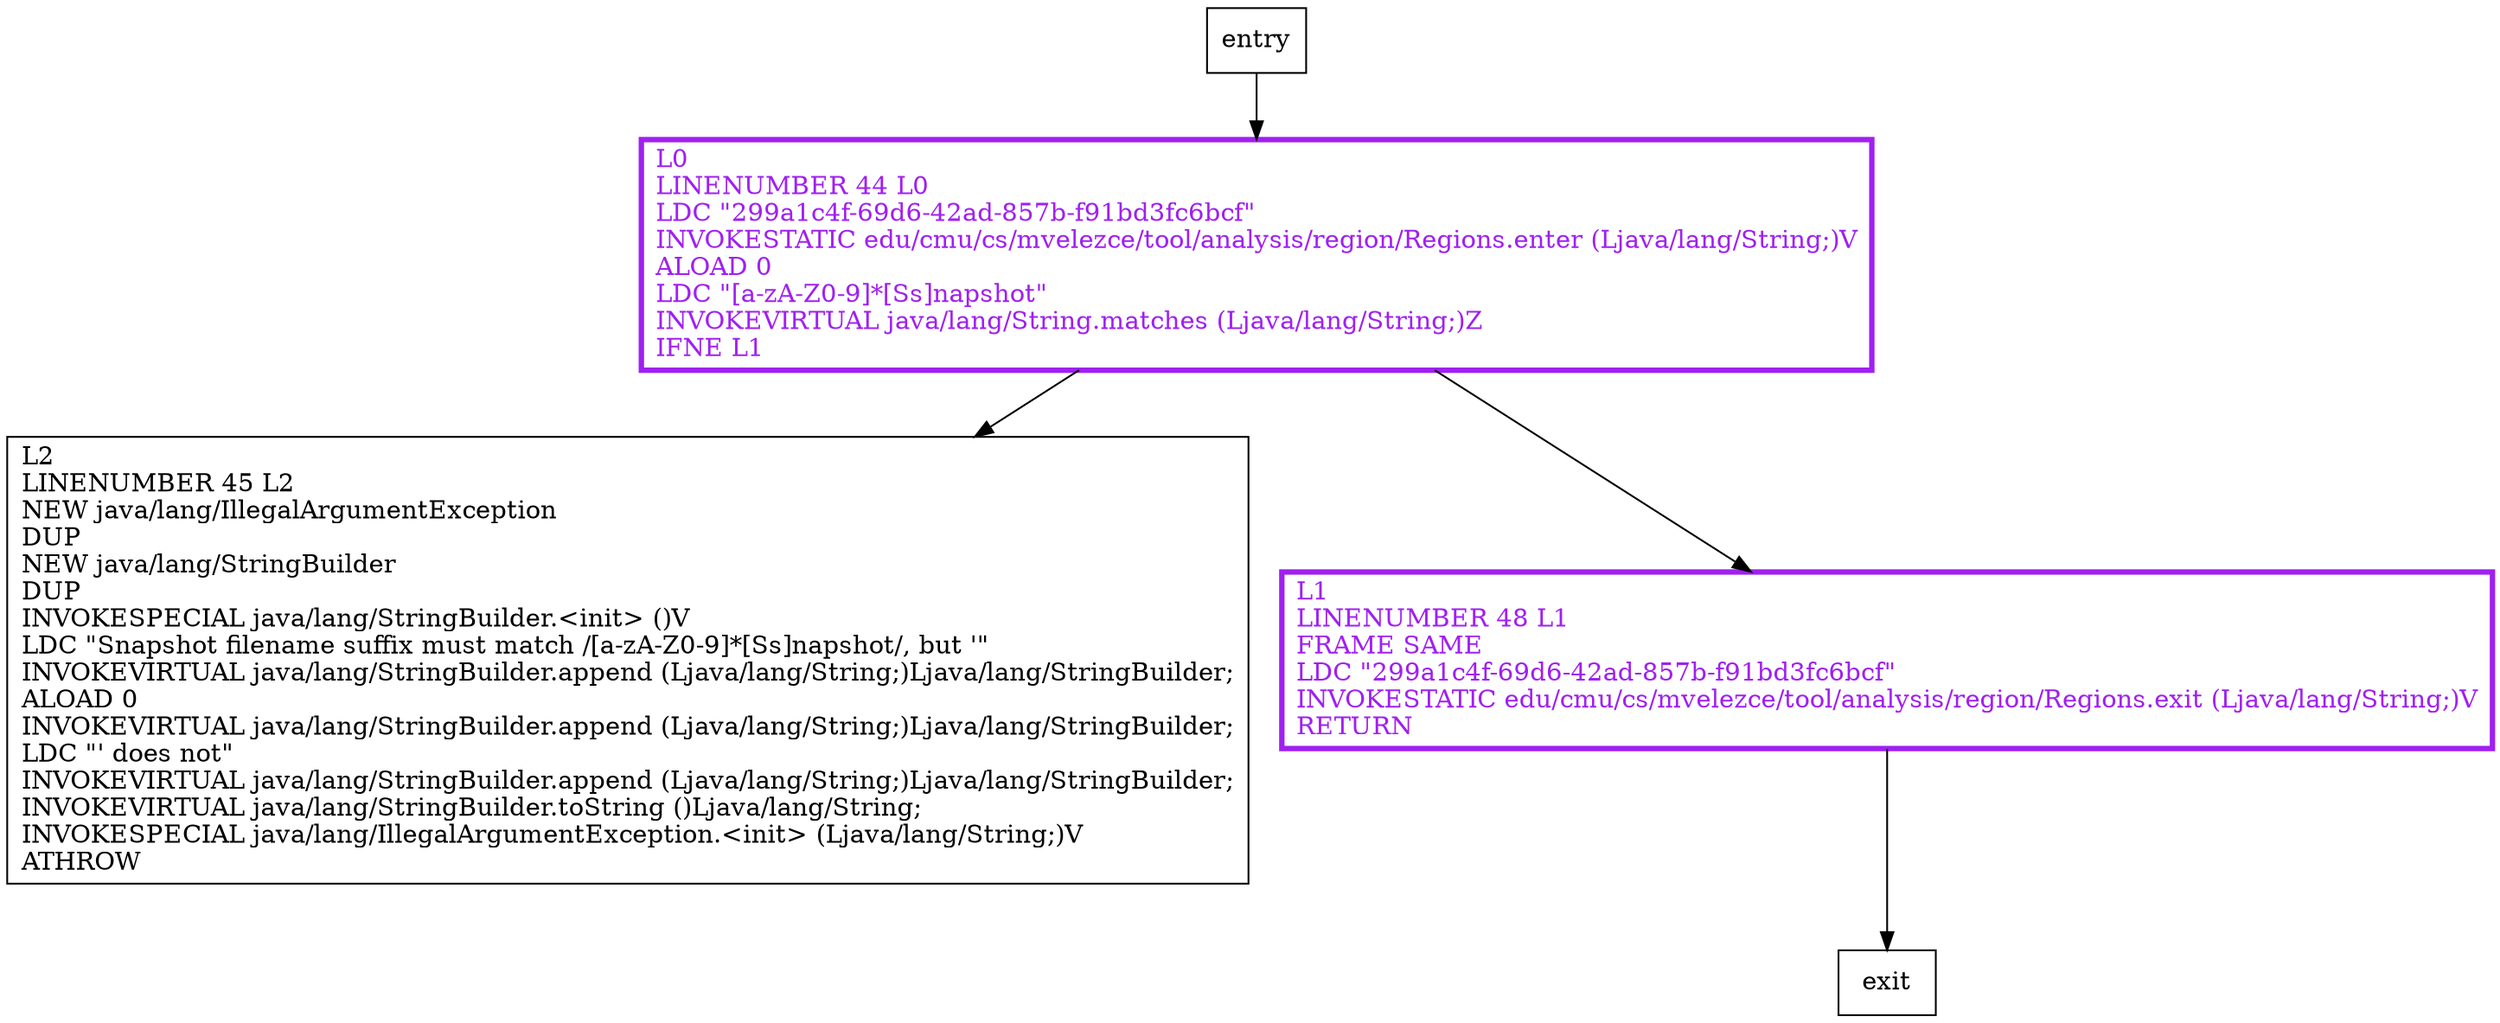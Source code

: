 digraph checkValidSnapshotSuffix {
node [shape=record];
1142350221 [label="L2\lLINENUMBER 45 L2\lNEW java/lang/IllegalArgumentException\lDUP\lNEW java/lang/StringBuilder\lDUP\lINVOKESPECIAL java/lang/StringBuilder.\<init\> ()V\lLDC \"Snapshot filename suffix must match /[a-zA-Z0-9]*[Ss]napshot/, but '\"\lINVOKEVIRTUAL java/lang/StringBuilder.append (Ljava/lang/String;)Ljava/lang/StringBuilder;\lALOAD 0\lINVOKEVIRTUAL java/lang/StringBuilder.append (Ljava/lang/String;)Ljava/lang/StringBuilder;\lLDC \"' does not\"\lINVOKEVIRTUAL java/lang/StringBuilder.append (Ljava/lang/String;)Ljava/lang/StringBuilder;\lINVOKEVIRTUAL java/lang/StringBuilder.toString ()Ljava/lang/String;\lINVOKESPECIAL java/lang/IllegalArgumentException.\<init\> (Ljava/lang/String;)V\lATHROW\l"];
1313816722 [label="L0\lLINENUMBER 44 L0\lLDC \"299a1c4f-69d6-42ad-857b-f91bd3fc6bcf\"\lINVOKESTATIC edu/cmu/cs/mvelezce/tool/analysis/region/Regions.enter (Ljava/lang/String;)V\lALOAD 0\lLDC \"[a-zA-Z0-9]*[Ss]napshot\"\lINVOKEVIRTUAL java/lang/String.matches (Ljava/lang/String;)Z\lIFNE L1\l"];
1568841456 [label="L1\lLINENUMBER 48 L1\lFRAME SAME\lLDC \"299a1c4f-69d6-42ad-857b-f91bd3fc6bcf\"\lINVOKESTATIC edu/cmu/cs/mvelezce/tool/analysis/region/Regions.exit (Ljava/lang/String;)V\lRETURN\l"];
entry;
exit;
entry -> 1313816722;
1313816722 -> 1142350221;
1313816722 -> 1568841456;
1568841456 -> exit;
1313816722[fontcolor="purple", penwidth=3, color="purple"];
1568841456[fontcolor="purple", penwidth=3, color="purple"];
}
